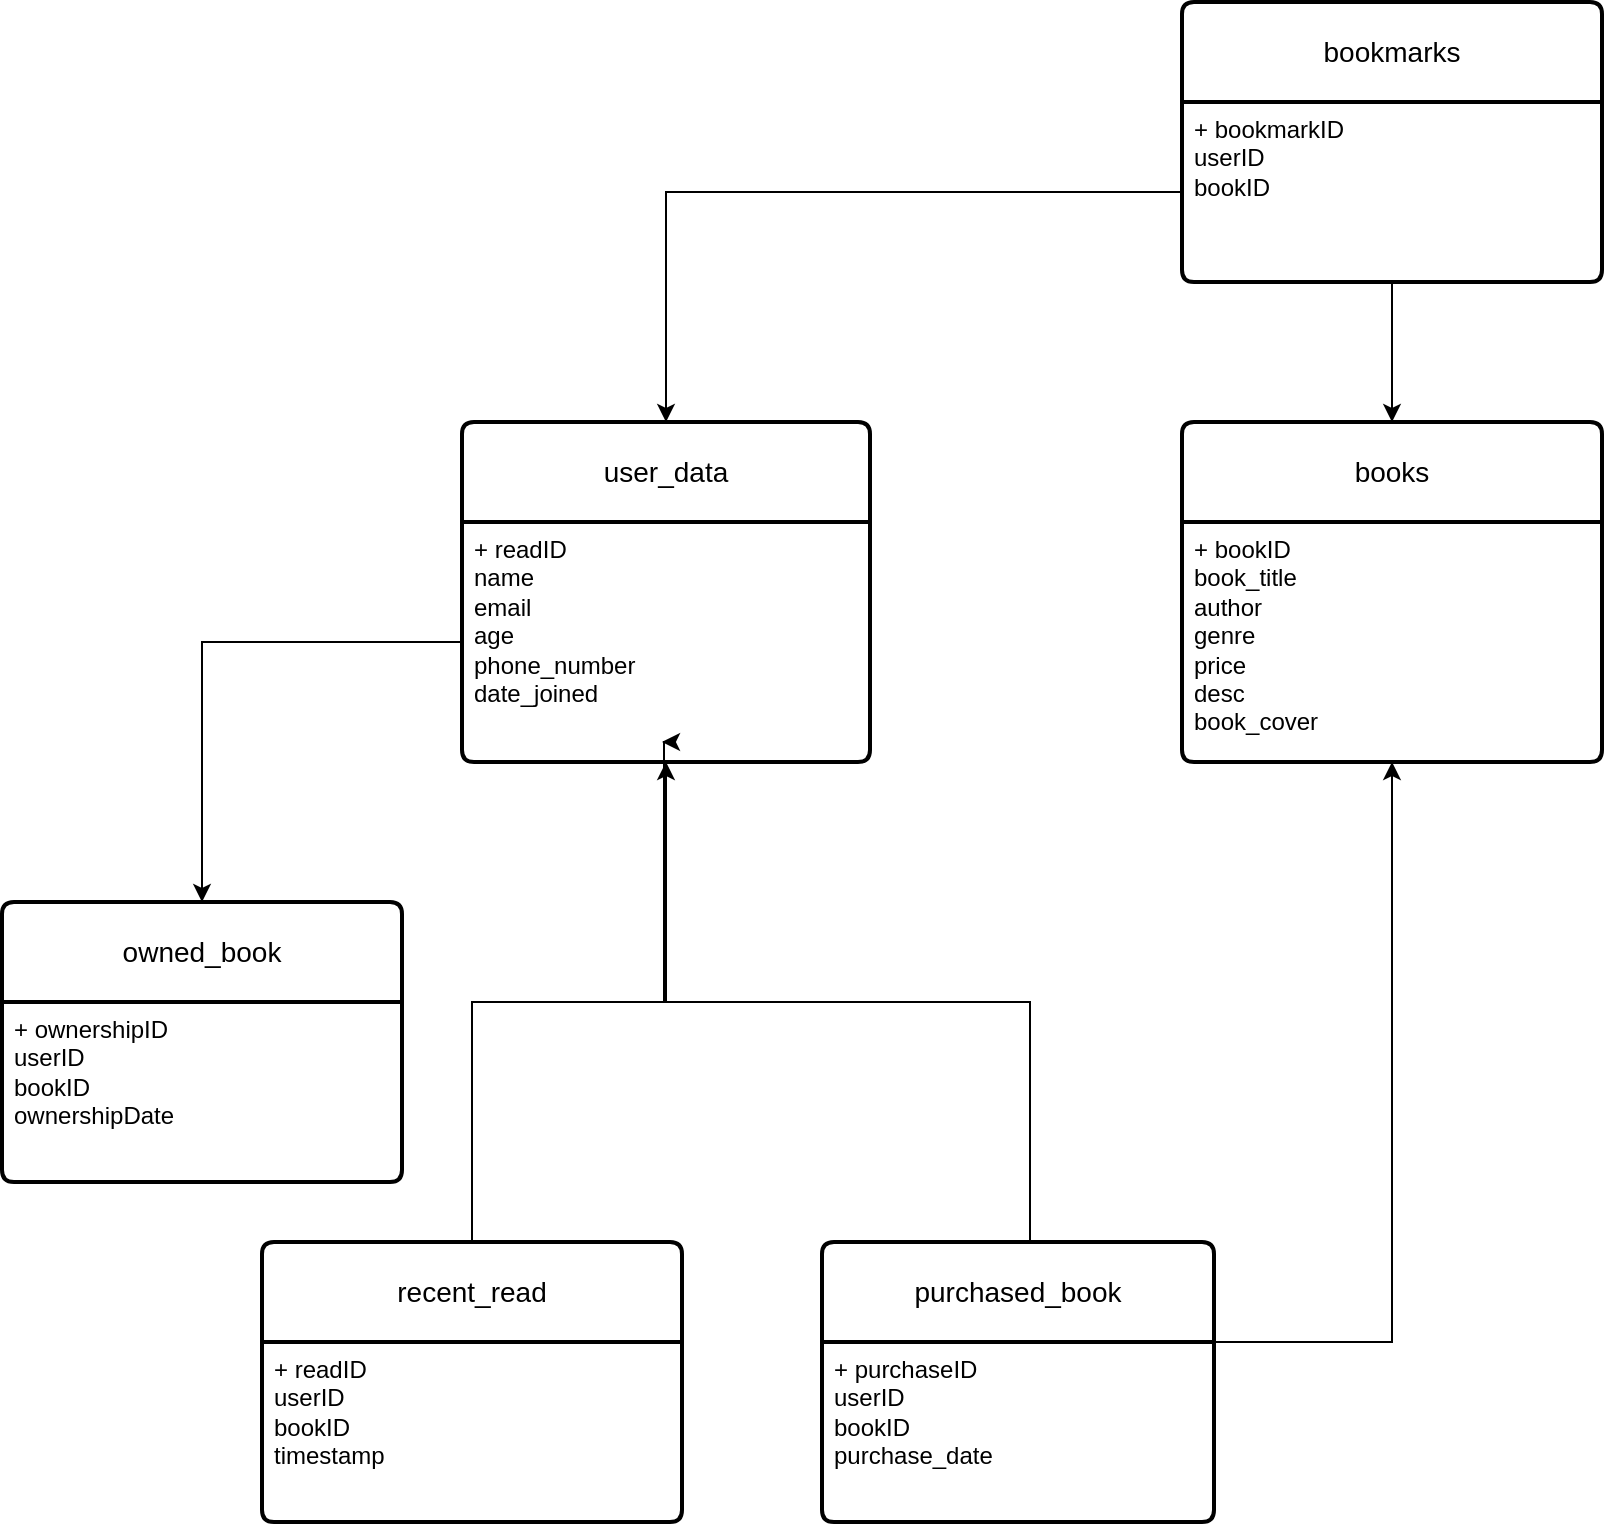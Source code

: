 <mxfile version="21.5.2" type="github">
  <diagram name="Page-1" id="AAT_LTAlR_PftDoZx86i">
    <mxGraphModel dx="2047" dy="891" grid="1" gridSize="10" guides="1" tooltips="1" connect="1" arrows="1" fold="1" page="1" pageScale="1" pageWidth="850" pageHeight="1100" math="0" shadow="0">
      <root>
        <mxCell id="0" />
        <mxCell id="1" parent="0" />
        <mxCell id="s4K5Q7O7FnCr4eVSR79J-1" value="owned_book" style="swimlane;childLayout=stackLayout;horizontal=1;startSize=50;horizontalStack=0;rounded=1;fontSize=14;fontStyle=0;strokeWidth=2;resizeParent=0;resizeLast=1;shadow=0;dashed=0;align=center;arcSize=4;whiteSpace=wrap;html=1;" vertex="1" parent="1">
          <mxGeometry x="30" y="460" width="200" height="140" as="geometry" />
        </mxCell>
        <mxCell id="s4K5Q7O7FnCr4eVSR79J-2" value="+ ownershipID&lt;br&gt;userID&lt;br&gt;bookID&lt;br&gt;ownershipDate" style="align=left;strokeColor=none;fillColor=none;spacingLeft=4;fontSize=12;verticalAlign=top;resizable=0;rotatable=0;part=1;html=1;" vertex="1" parent="s4K5Q7O7FnCr4eVSR79J-1">
          <mxGeometry y="50" width="200" height="90" as="geometry" />
        </mxCell>
        <mxCell id="s4K5Q7O7FnCr4eVSR79J-18" style="edgeStyle=orthogonalEdgeStyle;rounded=0;orthogonalLoop=1;jettySize=auto;html=1;entryX=0.5;entryY=1;entryDx=0;entryDy=0;" edge="1" parent="1" source="s4K5Q7O7FnCr4eVSR79J-4" target="s4K5Q7O7FnCr4eVSR79J-6">
          <mxGeometry relative="1" as="geometry" />
        </mxCell>
        <mxCell id="s4K5Q7O7FnCr4eVSR79J-4" value="recent_read" style="swimlane;childLayout=stackLayout;horizontal=1;startSize=50;horizontalStack=0;rounded=1;fontSize=14;fontStyle=0;strokeWidth=2;resizeParent=0;resizeLast=1;shadow=0;dashed=0;align=center;arcSize=4;whiteSpace=wrap;html=1;" vertex="1" parent="1">
          <mxGeometry x="160" y="630" width="210" height="140" as="geometry" />
        </mxCell>
        <mxCell id="s4K5Q7O7FnCr4eVSR79J-5" value="+ readID&lt;br&gt;userID&lt;br&gt;bookID&lt;br&gt;timestamp" style="align=left;strokeColor=none;fillColor=none;spacingLeft=4;fontSize=12;verticalAlign=top;resizable=0;rotatable=0;part=1;html=1;" vertex="1" parent="s4K5Q7O7FnCr4eVSR79J-4">
          <mxGeometry y="50" width="210" height="90" as="geometry" />
        </mxCell>
        <mxCell id="s4K5Q7O7FnCr4eVSR79J-6" value="user_data" style="swimlane;childLayout=stackLayout;horizontal=1;startSize=50;horizontalStack=0;rounded=1;fontSize=14;fontStyle=0;strokeWidth=2;resizeParent=0;resizeLast=1;shadow=0;dashed=0;align=center;arcSize=4;whiteSpace=wrap;html=1;" vertex="1" parent="1">
          <mxGeometry x="260" y="220" width="204" height="170" as="geometry" />
        </mxCell>
        <mxCell id="s4K5Q7O7FnCr4eVSR79J-7" value="+ readID&lt;br&gt;name&lt;br&gt;email&lt;br&gt;age&lt;br&gt;phone_number&lt;br&gt;date_joined" style="align=left;strokeColor=none;fillColor=none;spacingLeft=4;fontSize=12;verticalAlign=top;resizable=0;rotatable=0;part=1;html=1;" vertex="1" parent="s4K5Q7O7FnCr4eVSR79J-6">
          <mxGeometry y="50" width="204" height="120" as="geometry" />
        </mxCell>
        <mxCell id="s4K5Q7O7FnCr4eVSR79J-19" style="edgeStyle=orthogonalEdgeStyle;rounded=0;orthogonalLoop=1;jettySize=auto;html=1;" edge="1" parent="1" source="s4K5Q7O7FnCr4eVSR79J-8">
          <mxGeometry relative="1" as="geometry">
            <mxPoint x="360.0" y="380" as="targetPoint" />
            <Array as="points">
              <mxPoint x="544" y="510" />
              <mxPoint x="361" y="510" />
              <mxPoint x="361" y="380" />
            </Array>
          </mxGeometry>
        </mxCell>
        <mxCell id="s4K5Q7O7FnCr4eVSR79J-8" value="purchased_book" style="swimlane;childLayout=stackLayout;horizontal=1;startSize=50;horizontalStack=0;rounded=1;fontSize=14;fontStyle=0;strokeWidth=2;resizeParent=0;resizeLast=1;shadow=0;dashed=0;align=center;arcSize=4;whiteSpace=wrap;html=1;" vertex="1" parent="1">
          <mxGeometry x="440" y="630" width="196" height="140" as="geometry" />
        </mxCell>
        <mxCell id="s4K5Q7O7FnCr4eVSR79J-9" value="+ purchaseID&lt;br&gt;userID&lt;br&gt;bookID&lt;br&gt;purchase_date" style="align=left;strokeColor=none;fillColor=none;spacingLeft=4;fontSize=12;verticalAlign=top;resizable=0;rotatable=0;part=1;html=1;" vertex="1" parent="s4K5Q7O7FnCr4eVSR79J-8">
          <mxGeometry y="50" width="196" height="90" as="geometry" />
        </mxCell>
        <mxCell id="s4K5Q7O7FnCr4eVSR79J-11" value="books" style="swimlane;childLayout=stackLayout;horizontal=1;startSize=50;horizontalStack=0;rounded=1;fontSize=14;fontStyle=0;strokeWidth=2;resizeParent=0;resizeLast=1;shadow=0;dashed=0;align=center;arcSize=4;whiteSpace=wrap;html=1;" vertex="1" parent="1">
          <mxGeometry x="620" y="220" width="210" height="170" as="geometry" />
        </mxCell>
        <mxCell id="s4K5Q7O7FnCr4eVSR79J-12" value="+ bookID&lt;br&gt;book_title&lt;br&gt;author&lt;br&gt;genre&lt;br&gt;price&lt;br&gt;desc&lt;br&gt;book_cover" style="align=left;strokeColor=none;fillColor=none;spacingLeft=4;fontSize=12;verticalAlign=top;resizable=0;rotatable=0;part=1;html=1;" vertex="1" parent="s4K5Q7O7FnCr4eVSR79J-11">
          <mxGeometry y="50" width="210" height="120" as="geometry" />
        </mxCell>
        <mxCell id="s4K5Q7O7FnCr4eVSR79J-13" value="bookmarks" style="swimlane;childLayout=stackLayout;horizontal=1;startSize=50;horizontalStack=0;rounded=1;fontSize=14;fontStyle=0;strokeWidth=2;resizeParent=0;resizeLast=1;shadow=0;dashed=0;align=center;arcSize=4;whiteSpace=wrap;html=1;" vertex="1" parent="1">
          <mxGeometry x="620" y="10" width="210" height="140" as="geometry" />
        </mxCell>
        <mxCell id="s4K5Q7O7FnCr4eVSR79J-14" value="+ bookmarkID&lt;br&gt;userID&lt;br&gt;bookID" style="align=left;strokeColor=none;fillColor=none;spacingLeft=4;fontSize=12;verticalAlign=top;resizable=0;rotatable=0;part=1;html=1;" vertex="1" parent="s4K5Q7O7FnCr4eVSR79J-13">
          <mxGeometry y="50" width="210" height="90" as="geometry" />
        </mxCell>
        <mxCell id="s4K5Q7O7FnCr4eVSR79J-15" style="edgeStyle=orthogonalEdgeStyle;rounded=0;orthogonalLoop=1;jettySize=auto;html=1;entryX=0.5;entryY=0;entryDx=0;entryDy=0;" edge="1" parent="1" source="s4K5Q7O7FnCr4eVSR79J-14" target="s4K5Q7O7FnCr4eVSR79J-11">
          <mxGeometry relative="1" as="geometry" />
        </mxCell>
        <mxCell id="s4K5Q7O7FnCr4eVSR79J-16" style="edgeStyle=orthogonalEdgeStyle;rounded=0;orthogonalLoop=1;jettySize=auto;html=1;entryX=0.5;entryY=0;entryDx=0;entryDy=0;" edge="1" parent="1" source="s4K5Q7O7FnCr4eVSR79J-14" target="s4K5Q7O7FnCr4eVSR79J-6">
          <mxGeometry relative="1" as="geometry" />
        </mxCell>
        <mxCell id="s4K5Q7O7FnCr4eVSR79J-17" style="edgeStyle=orthogonalEdgeStyle;rounded=0;orthogonalLoop=1;jettySize=auto;html=1;entryX=0.5;entryY=0;entryDx=0;entryDy=0;" edge="1" parent="1" source="s4K5Q7O7FnCr4eVSR79J-7" target="s4K5Q7O7FnCr4eVSR79J-1">
          <mxGeometry relative="1" as="geometry" />
        </mxCell>
        <mxCell id="s4K5Q7O7FnCr4eVSR79J-20" style="edgeStyle=orthogonalEdgeStyle;rounded=0;orthogonalLoop=1;jettySize=auto;html=1;entryX=0.5;entryY=1;entryDx=0;entryDy=0;" edge="1" parent="1" source="s4K5Q7O7FnCr4eVSR79J-9" target="s4K5Q7O7FnCr4eVSR79J-11">
          <mxGeometry relative="1" as="geometry">
            <Array as="points">
              <mxPoint x="725" y="680" />
            </Array>
          </mxGeometry>
        </mxCell>
      </root>
    </mxGraphModel>
  </diagram>
</mxfile>
